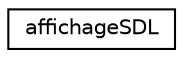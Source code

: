 digraph "Graphical Class Hierarchy"
{
  edge [fontname="Helvetica",fontsize="10",labelfontname="Helvetica",labelfontsize="10"];
  node [fontname="Helvetica",fontsize="10",shape=record];
  rankdir="LR";
  Node1 [label="affichageSDL",height=0.2,width=0.4,color="black", fillcolor="white", style="filled",URL="$classaffichageSDL.html",tooltip="gere l&#39;affichage dans une fenetre sdl "];
}
